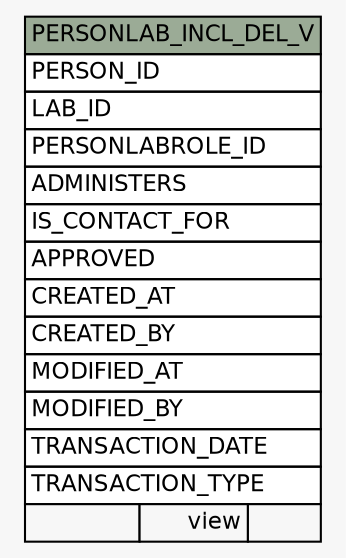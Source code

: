 // dot 2.38.0 on Windows 10 10.0
// SchemaSpy rev Unknown
digraph "PERSONLAB_INCL_DEL_V" {
  graph [
    rankdir="RL"
    bgcolor="#f7f7f7"
    nodesep="0.18"
    ranksep="0.46"
    fontname="Helvetica"
    fontsize="11"
  ];
  node [
    fontname="Helvetica"
    fontsize="11"
    shape="plaintext"
  ];
  edge [
    arrowsize="0.8"
  ];
  "PERSONLAB_INCL_DEL_V" [
    label=<
    <TABLE BORDER="0" CELLBORDER="1" CELLSPACING="0" BGCOLOR="#ffffff">
      <TR><TD COLSPAN="3" BGCOLOR="#9bab96" ALIGN="CENTER">PERSONLAB_INCL_DEL_V</TD></TR>
      <TR><TD PORT="PERSON_ID" COLSPAN="3" ALIGN="LEFT">PERSON_ID</TD></TR>
      <TR><TD PORT="LAB_ID" COLSPAN="3" ALIGN="LEFT">LAB_ID</TD></TR>
      <TR><TD PORT="PERSONLABROLE_ID" COLSPAN="3" ALIGN="LEFT">PERSONLABROLE_ID</TD></TR>
      <TR><TD PORT="ADMINISTERS" COLSPAN="3" ALIGN="LEFT">ADMINISTERS</TD></TR>
      <TR><TD PORT="IS_CONTACT_FOR" COLSPAN="3" ALIGN="LEFT">IS_CONTACT_FOR</TD></TR>
      <TR><TD PORT="APPROVED" COLSPAN="3" ALIGN="LEFT">APPROVED</TD></TR>
      <TR><TD PORT="CREATED_AT" COLSPAN="3" ALIGN="LEFT">CREATED_AT</TD></TR>
      <TR><TD PORT="CREATED_BY" COLSPAN="3" ALIGN="LEFT">CREATED_BY</TD></TR>
      <TR><TD PORT="MODIFIED_AT" COLSPAN="3" ALIGN="LEFT">MODIFIED_AT</TD></TR>
      <TR><TD PORT="MODIFIED_BY" COLSPAN="3" ALIGN="LEFT">MODIFIED_BY</TD></TR>
      <TR><TD PORT="TRANSACTION_DATE" COLSPAN="3" ALIGN="LEFT">TRANSACTION_DATE</TD></TR>
      <TR><TD PORT="TRANSACTION_TYPE" COLSPAN="3" ALIGN="LEFT">TRANSACTION_TYPE</TD></TR>
      <TR><TD ALIGN="LEFT" BGCOLOR="#f7f7f7">  </TD><TD ALIGN="RIGHT" BGCOLOR="#f7f7f7">view</TD><TD ALIGN="RIGHT" BGCOLOR="#f7f7f7">  </TD></TR>
    </TABLE>>
    URL="tables/PERSONLAB_INCL_DEL_V.html"
    tooltip="PERSONLAB_INCL_DEL_V"
  ];
}
